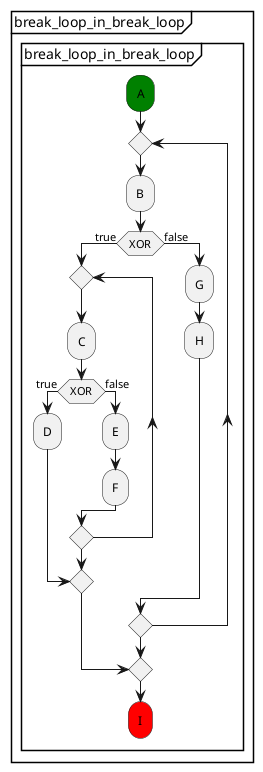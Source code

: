 @startuml
partition "break_loop_in_break_loop" {
    group "break_loop_in_break_loop"
        #green:A;
        repeat
            :B;
            if (XOR) then (true)
                repeat
                    :C;
                    if (XOR) then (true)
                        :D;
                        break
                    else (false)
                        :E;
                        :F;
                    endif
                repeat while
                break
            else (false)
                :G;
                :H;
            endif
        repeat while
        #red:I; 
    end group
}
@enduml